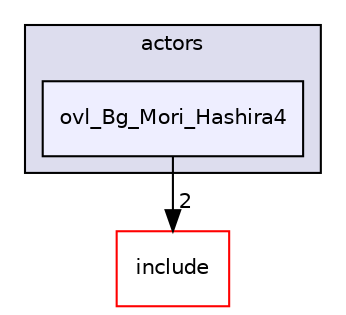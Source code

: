 digraph "src/overlays/actors/ovl_Bg_Mori_Hashira4" {
  compound=true
  node [ fontsize="10", fontname="Helvetica"];
  edge [ labelfontsize="10", labelfontname="Helvetica"];
  subgraph clusterdir_e93473484be31ce7bcb356bd643a22f8 {
    graph [ bgcolor="#ddddee", pencolor="black", label="actors" fontname="Helvetica", fontsize="10", URL="dir_e93473484be31ce7bcb356bd643a22f8.html"]
  dir_b4b503576c6fcf6accb32473cf19ea1a [shape=box, label="ovl_Bg_Mori_Hashira4", style="filled", fillcolor="#eeeeff", pencolor="black", URL="dir_b4b503576c6fcf6accb32473cf19ea1a.html"];
  }
  dir_d44c64559bbebec7f509842c48db8b23 [shape=box label="include" fillcolor="white" style="filled" color="red" URL="dir_d44c64559bbebec7f509842c48db8b23.html"];
  dir_b4b503576c6fcf6accb32473cf19ea1a->dir_d44c64559bbebec7f509842c48db8b23 [headlabel="2", labeldistance=1.5 headhref="dir_000091_000000.html"];
}
